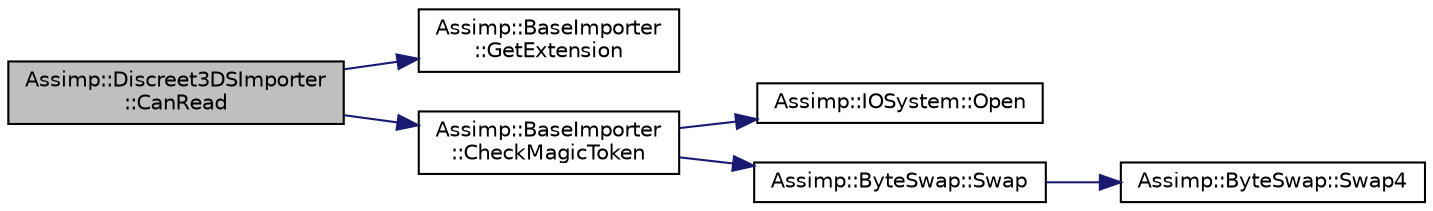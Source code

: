 digraph "Assimp::Discreet3DSImporter::CanRead"
{
  edge [fontname="Helvetica",fontsize="10",labelfontname="Helvetica",labelfontsize="10"];
  node [fontname="Helvetica",fontsize="10",shape=record];
  rankdir="LR";
  Node1 [label="Assimp::Discreet3DSImporter\l::CanRead",height=0.2,width=0.4,color="black", fillcolor="grey75", style="filled", fontcolor="black"];
  Node1 -> Node2 [color="midnightblue",fontsize="10",style="solid",fontname="Helvetica"];
  Node2 [label="Assimp::BaseImporter\l::GetExtension",height=0.2,width=0.4,color="black", fillcolor="white", style="filled",URL="$class_assimp_1_1_base_importer.html#a3954284d75f9fe30f5ff1758ecd2faeb",tooltip="Extract file extension from a string. "];
  Node1 -> Node3 [color="midnightblue",fontsize="10",style="solid",fontname="Helvetica"];
  Node3 [label="Assimp::BaseImporter\l::CheckMagicToken",height=0.2,width=0.4,color="black", fillcolor="white", style="filled",URL="$class_assimp_1_1_base_importer.html#a32623af462fcf73fd3c665ca4d866d0f",tooltip="Check whether a file starts with one or more magic tokens. "];
  Node3 -> Node4 [color="midnightblue",fontsize="10",style="solid",fontname="Helvetica"];
  Node4 [label="Assimp::IOSystem::Open",height=0.2,width=0.4,color="black", fillcolor="white", style="filled",URL="$class_assimp_1_1_i_o_system.html#ac512ece3b0701de5682553007a4c0816",tooltip="Open a new file with a given path. "];
  Node3 -> Node5 [color="midnightblue",fontsize="10",style="solid",fontname="Helvetica"];
  Node5 [label="Assimp::ByteSwap::Swap",height=0.2,width=0.4,color="black", fillcolor="white", style="filled",URL="$class_assimp_1_1_byte_swap.html#a6e60cdda6ebc1db17759106023f38270"];
  Node5 -> Node6 [color="midnightblue",fontsize="10",style="solid",fontname="Helvetica"];
  Node6 [label="Assimp::ByteSwap::Swap4",height=0.2,width=0.4,color="black", fillcolor="white", style="filled",URL="$class_assimp_1_1_byte_swap.html#a6717939ed8be817f262515c3c1ae2d77"];
}
